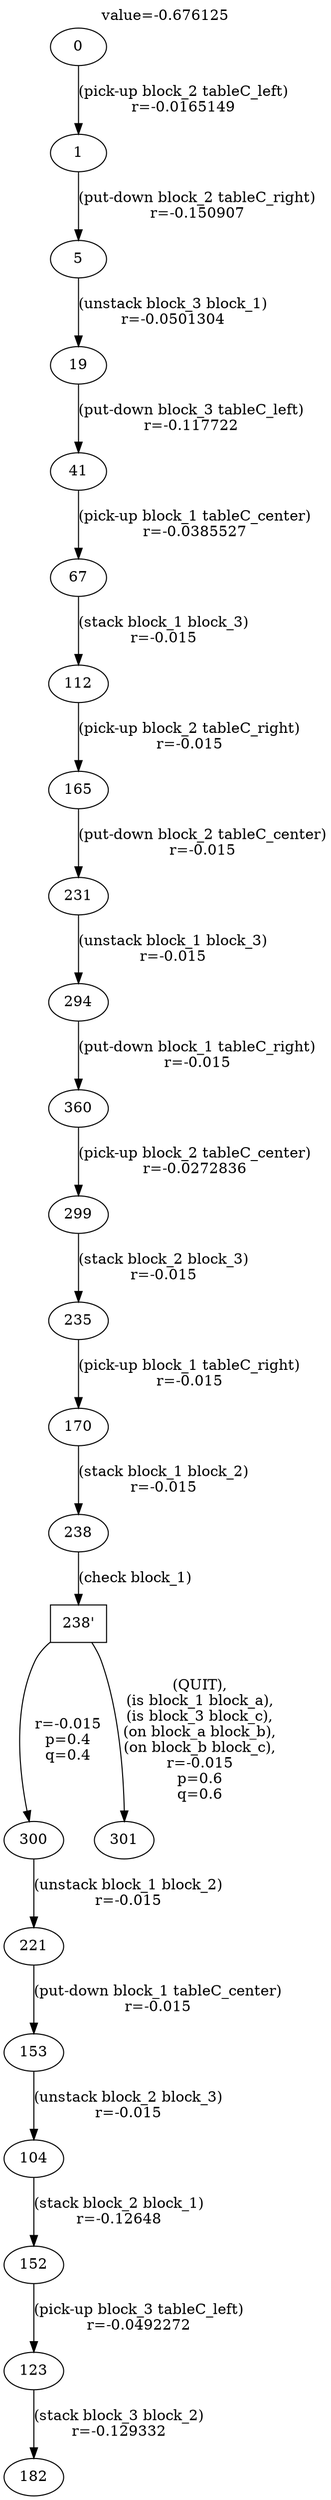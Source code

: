 digraph g{
label="value=-0.676125"
labelloc=top
0->1 [ label="(pick-up block_2 tableC_left)
r=-0.0165149" ];
1->5 [ label="(put-down block_2 tableC_right)
r=-0.150907" ];
5->19 [ label="(unstack block_3 block_1)
r=-0.0501304" ];
19->41 [ label="(put-down block_3 tableC_left)
r=-0.117722" ];
41->67 [ label="(pick-up block_1 tableC_center)
r=-0.0385527" ];
67->112 [ label="(stack block_1 block_3)
r=-0.015" ];
112->165 [ label="(pick-up block_2 tableC_right)
r=-0.015" ];
165->231 [ label="(put-down block_2 tableC_center)
r=-0.015" ];
231->294 [ label="(unstack block_1 block_3)
r=-0.015" ];
294->360 [ label="(put-down block_1 tableC_right)
r=-0.015" ];
360->299 [ label="(pick-up block_2 tableC_center)
r=-0.0272836" ];
299->235 [ label="(stack block_2 block_3)
r=-0.015" ];
235->170 [ label="(pick-up block_1 tableC_right)
r=-0.015" ];
170->238 [ label="(stack block_1 block_2)
r=-0.015" ];
"238'" [ shape=box ] ;
238->"238'" [ label="(check block_1)" ];
"238'"->300 [ label="
r=-0.015
p=0.4
q=0.4" ];
300->221 [ label="(unstack block_1 block_2)
r=-0.015" ];
221->153 [ label="(put-down block_1 tableC_center)
r=-0.015" ];
153->104 [ label="(unstack block_2 block_3)
r=-0.015" ];
104->152 [ label="(stack block_2 block_1)
r=-0.12648" ];
152->123 [ label="(pick-up block_3 tableC_left)
r=-0.0492272" ];
123->182 [ label="(stack block_3 block_2)
r=-0.129332" ];
"238'"->301 [ label="
(QUIT),
(is block_1 block_a),
(is block_3 block_c),
(on block_a block_b),
(on block_b block_c),
r=-0.015
p=0.6
q=0.6" ];
}
